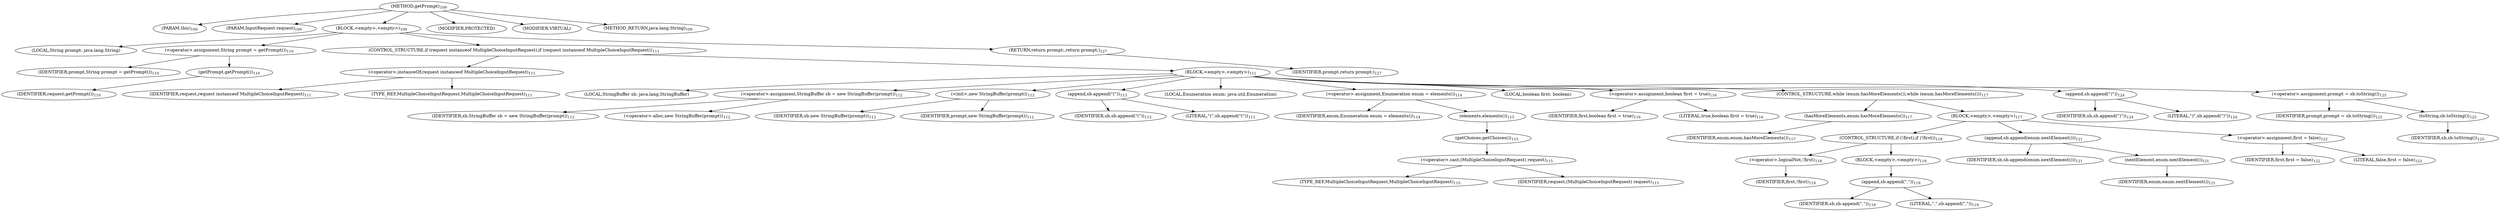 digraph "getPrompt" {  
"87" [label = <(METHOD,getPrompt)<SUB>109</SUB>> ]
"88" [label = <(PARAM,this)<SUB>109</SUB>> ]
"89" [label = <(PARAM,InputRequest request)<SUB>109</SUB>> ]
"90" [label = <(BLOCK,&lt;empty&gt;,&lt;empty&gt;)<SUB>109</SUB>> ]
"91" [label = <(LOCAL,String prompt: java.lang.String)> ]
"92" [label = <(&lt;operator&gt;.assignment,String prompt = getPrompt())<SUB>110</SUB>> ]
"93" [label = <(IDENTIFIER,prompt,String prompt = getPrompt())<SUB>110</SUB>> ]
"94" [label = <(getPrompt,getPrompt())<SUB>110</SUB>> ]
"95" [label = <(IDENTIFIER,request,getPrompt())<SUB>110</SUB>> ]
"96" [label = <(CONTROL_STRUCTURE,if (request instanceof MultipleChoiceInputRequest),if (request instanceof MultipleChoiceInputRequest))<SUB>111</SUB>> ]
"97" [label = <(&lt;operator&gt;.instanceOf,request instanceof MultipleChoiceInputRequest)<SUB>111</SUB>> ]
"98" [label = <(IDENTIFIER,request,request instanceof MultipleChoiceInputRequest)<SUB>111</SUB>> ]
"99" [label = <(TYPE_REF,MultipleChoiceInputRequest,MultipleChoiceInputRequest)<SUB>111</SUB>> ]
"100" [label = <(BLOCK,&lt;empty&gt;,&lt;empty&gt;)<SUB>111</SUB>> ]
"9" [label = <(LOCAL,StringBuffer sb: java.lang.StringBuffer)> ]
"101" [label = <(&lt;operator&gt;.assignment,StringBuffer sb = new StringBuffer(prompt))<SUB>112</SUB>> ]
"102" [label = <(IDENTIFIER,sb,StringBuffer sb = new StringBuffer(prompt))<SUB>112</SUB>> ]
"103" [label = <(&lt;operator&gt;.alloc,new StringBuffer(prompt))<SUB>112</SUB>> ]
"104" [label = <(&lt;init&gt;,new StringBuffer(prompt))<SUB>112</SUB>> ]
"8" [label = <(IDENTIFIER,sb,new StringBuffer(prompt))<SUB>112</SUB>> ]
"105" [label = <(IDENTIFIER,prompt,new StringBuffer(prompt))<SUB>112</SUB>> ]
"106" [label = <(append,sb.append(&quot;(&quot;))<SUB>113</SUB>> ]
"107" [label = <(IDENTIFIER,sb,sb.append(&quot;(&quot;))<SUB>113</SUB>> ]
"108" [label = <(LITERAL,&quot;(&quot;,sb.append(&quot;(&quot;))<SUB>113</SUB>> ]
"109" [label = <(LOCAL,Enumeration enum: java.util.Enumeration)> ]
"110" [label = <(&lt;operator&gt;.assignment,Enumeration enum = elements())<SUB>114</SUB>> ]
"111" [label = <(IDENTIFIER,enum,Enumeration enum = elements())<SUB>114</SUB>> ]
"112" [label = <(elements,elements())<SUB>115</SUB>> ]
"113" [label = <(getChoices,getChoices())<SUB>115</SUB>> ]
"114" [label = <(&lt;operator&gt;.cast,(MultipleChoiceInputRequest) request)<SUB>115</SUB>> ]
"115" [label = <(TYPE_REF,MultipleChoiceInputRequest,MultipleChoiceInputRequest)<SUB>115</SUB>> ]
"116" [label = <(IDENTIFIER,request,(MultipleChoiceInputRequest) request)<SUB>115</SUB>> ]
"117" [label = <(LOCAL,boolean first: boolean)> ]
"118" [label = <(&lt;operator&gt;.assignment,boolean first = true)<SUB>116</SUB>> ]
"119" [label = <(IDENTIFIER,first,boolean first = true)<SUB>116</SUB>> ]
"120" [label = <(LITERAL,true,boolean first = true)<SUB>116</SUB>> ]
"121" [label = <(CONTROL_STRUCTURE,while (enum.hasMoreElements()),while (enum.hasMoreElements()))<SUB>117</SUB>> ]
"122" [label = <(hasMoreElements,enum.hasMoreElements())<SUB>117</SUB>> ]
"123" [label = <(IDENTIFIER,enum,enum.hasMoreElements())<SUB>117</SUB>> ]
"124" [label = <(BLOCK,&lt;empty&gt;,&lt;empty&gt;)<SUB>117</SUB>> ]
"125" [label = <(CONTROL_STRUCTURE,if (!first),if (!first))<SUB>118</SUB>> ]
"126" [label = <(&lt;operator&gt;.logicalNot,!first)<SUB>118</SUB>> ]
"127" [label = <(IDENTIFIER,first,!first)<SUB>118</SUB>> ]
"128" [label = <(BLOCK,&lt;empty&gt;,&lt;empty&gt;)<SUB>118</SUB>> ]
"129" [label = <(append,sb.append(&quot;,&quot;))<SUB>119</SUB>> ]
"130" [label = <(IDENTIFIER,sb,sb.append(&quot;,&quot;))<SUB>119</SUB>> ]
"131" [label = <(LITERAL,&quot;,&quot;,sb.append(&quot;,&quot;))<SUB>119</SUB>> ]
"132" [label = <(append,sb.append(enum.nextElement()))<SUB>121</SUB>> ]
"133" [label = <(IDENTIFIER,sb,sb.append(enum.nextElement()))<SUB>121</SUB>> ]
"134" [label = <(nextElement,enum.nextElement())<SUB>121</SUB>> ]
"135" [label = <(IDENTIFIER,enum,enum.nextElement())<SUB>121</SUB>> ]
"136" [label = <(&lt;operator&gt;.assignment,first = false)<SUB>122</SUB>> ]
"137" [label = <(IDENTIFIER,first,first = false)<SUB>122</SUB>> ]
"138" [label = <(LITERAL,false,first = false)<SUB>122</SUB>> ]
"139" [label = <(append,sb.append(&quot;)&quot;))<SUB>124</SUB>> ]
"140" [label = <(IDENTIFIER,sb,sb.append(&quot;)&quot;))<SUB>124</SUB>> ]
"141" [label = <(LITERAL,&quot;)&quot;,sb.append(&quot;)&quot;))<SUB>124</SUB>> ]
"142" [label = <(&lt;operator&gt;.assignment,prompt = sb.toString())<SUB>125</SUB>> ]
"143" [label = <(IDENTIFIER,prompt,prompt = sb.toString())<SUB>125</SUB>> ]
"144" [label = <(toString,sb.toString())<SUB>125</SUB>> ]
"145" [label = <(IDENTIFIER,sb,sb.toString())<SUB>125</SUB>> ]
"146" [label = <(RETURN,return prompt;,return prompt;)<SUB>127</SUB>> ]
"147" [label = <(IDENTIFIER,prompt,return prompt;)<SUB>127</SUB>> ]
"148" [label = <(MODIFIER,PROTECTED)> ]
"149" [label = <(MODIFIER,VIRTUAL)> ]
"150" [label = <(METHOD_RETURN,java.lang.String)<SUB>109</SUB>> ]
  "87" -> "88" 
  "87" -> "89" 
  "87" -> "90" 
  "87" -> "148" 
  "87" -> "149" 
  "87" -> "150" 
  "90" -> "91" 
  "90" -> "92" 
  "90" -> "96" 
  "90" -> "146" 
  "92" -> "93" 
  "92" -> "94" 
  "94" -> "95" 
  "96" -> "97" 
  "96" -> "100" 
  "97" -> "98" 
  "97" -> "99" 
  "100" -> "9" 
  "100" -> "101" 
  "100" -> "104" 
  "100" -> "106" 
  "100" -> "109" 
  "100" -> "110" 
  "100" -> "117" 
  "100" -> "118" 
  "100" -> "121" 
  "100" -> "139" 
  "100" -> "142" 
  "101" -> "102" 
  "101" -> "103" 
  "104" -> "8" 
  "104" -> "105" 
  "106" -> "107" 
  "106" -> "108" 
  "110" -> "111" 
  "110" -> "112" 
  "112" -> "113" 
  "113" -> "114" 
  "114" -> "115" 
  "114" -> "116" 
  "118" -> "119" 
  "118" -> "120" 
  "121" -> "122" 
  "121" -> "124" 
  "122" -> "123" 
  "124" -> "125" 
  "124" -> "132" 
  "124" -> "136" 
  "125" -> "126" 
  "125" -> "128" 
  "126" -> "127" 
  "128" -> "129" 
  "129" -> "130" 
  "129" -> "131" 
  "132" -> "133" 
  "132" -> "134" 
  "134" -> "135" 
  "136" -> "137" 
  "136" -> "138" 
  "139" -> "140" 
  "139" -> "141" 
  "142" -> "143" 
  "142" -> "144" 
  "144" -> "145" 
  "146" -> "147" 
}
